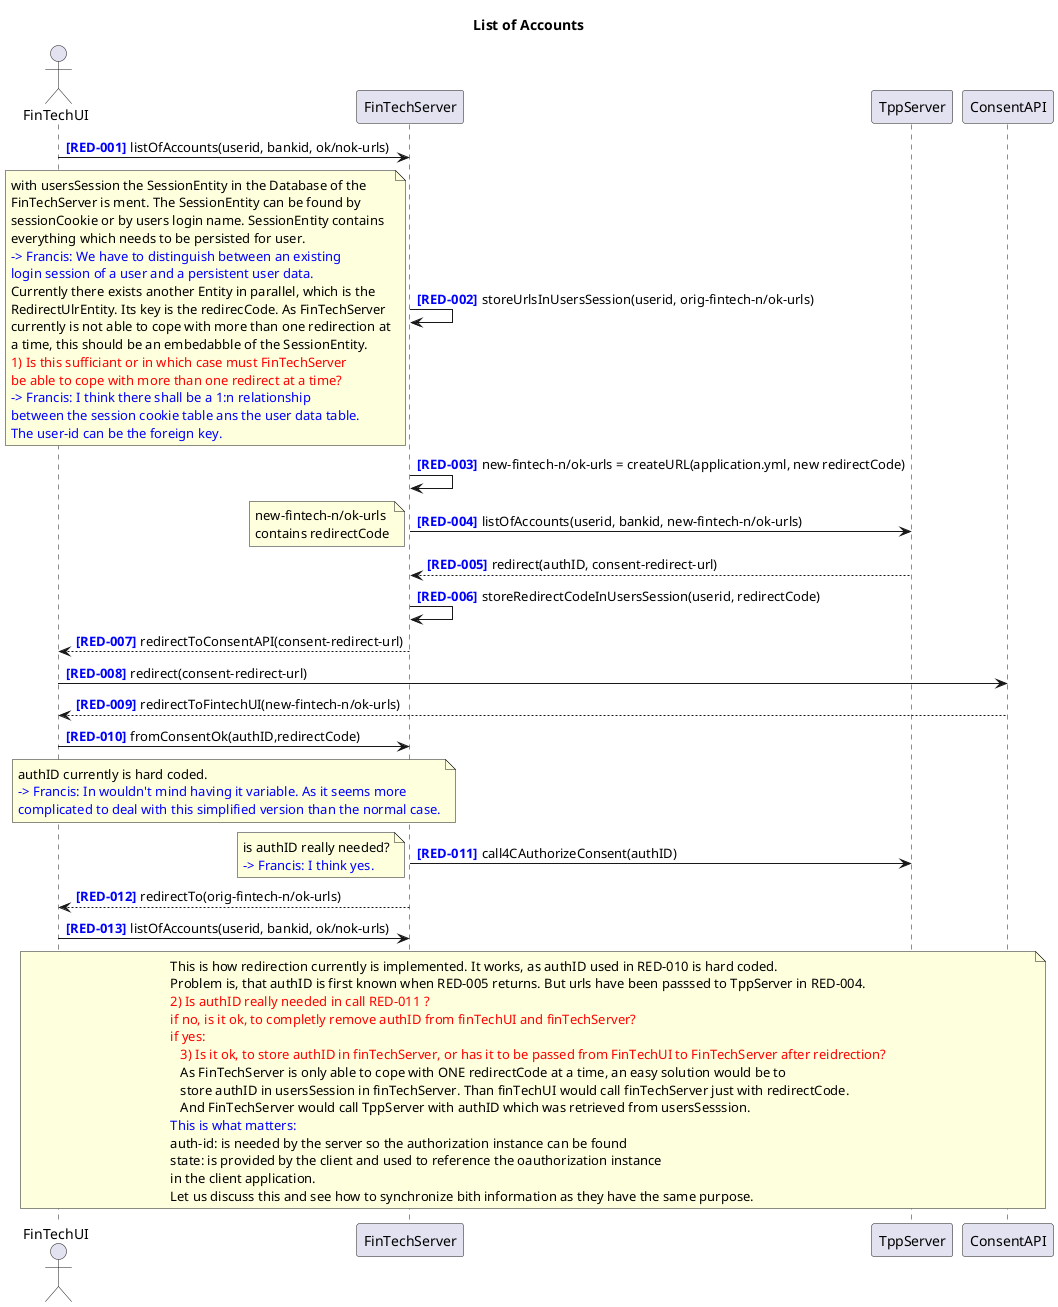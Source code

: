 @startuml
title "List of Accounts"
autonumber 1 1 "<b><color blue>[RED-000]</color></b>"
actor FinTechUI
FinTechUI -> FinTechServer : listOfAccounts(userid, bankid, ok/nok-urls)
FinTechServer -> FinTechServer : storeUrlsInUsersSession(userid, orig-fintech-n/ok-urls)
note left
with usersSession the SessionEntity in the Database of the
FinTechServer is ment. The SessionEntity can be found by
sessionCookie or by users login name. SessionEntity contains
everything which needs to be persisted for user.
<color blue>-> Francis: We have to distinguish between an existing 
<color blue>login session of a user and a persistent user data. 
Currently there exists another Entity in parallel, which is the
RedirectUlrEntity. Its key is the redirecCode. As FinTechServer
currently is not able to cope with more than one redirection at
a time, this should be an embedabble of the SessionEntity.
<color red>1) Is this sufficiant or in which case must FinTechServer
<color red>be able to cope with more than one redirect at a time?
<color blue>-> Francis: I think there shall be a 1:n relationship
<color blue>between the session cookie table ans the user data table.
<color blue>The user-id can be the foreign key.
end note
FinTechServer -> FinTechServer : new-fintech-n/ok-urls = createURL(application.yml, new redirectCode)
FinTechServer -> TppServer : listOfAccounts(userid, bankid, new-fintech-n/ok-urls)
note left
new-fintech-n/ok-urls
contains redirectCode
end note
FinTechServer <-- TppServer : redirect(authID, consent-redirect-url)
FinTechServer -> FinTechServer : storeRedirectCodeInUsersSession(userid, redirectCode)
FinTechUI <-- FinTechServer : redirectToConsentAPI(consent-redirect-url)
FinTechUI -> ConsentAPI : redirect(consent-redirect-url)
FinTechUI <-- ConsentAPI : redirectToFintechUI(new-fintech-n/ok-urls)
FinTechUI -> FinTechServer : fromConsentOk(authID,redirectCode)
note over FinTechUI, FinTechServer
authID currently is hard coded.
<color blue>-> Francis: In wouldn't mind having it variable. As it seems more 
<color blue>complicated to deal with this simplified version than the normal case.
end note
FinTechServer -> TppServer : call4CAuthorizeConsent(authID)
note left 
    is authID really needed?
    <color blue>-> Francis: I think yes.
end note
FinTechUI <-- FinTechServer : redirectTo(orig-fintech-n/ok-urls)
FinTechUI -> FinTechServer : listOfAccounts(userid, bankid, ok/nok-urls)
note over FinTechUI, ConsentAPI
This is how redirection currently is implemented. It works, as authID used in RED-010 is hard coded.
Problem is, that authID is first known when RED-005 returns. But urls have been passsed to TppServer in RED-004.
<color red>2) Is authID really needed in call RED-011 ?
<color red>if no, is it ok, to completly remove authID from finTechUI and finTechServer?
<color red>if yes:
<color red>   3) Is it ok, to store authID in finTechServer, or has it to be passed from FinTechUI to FinTechServer after reidrection?
   As FinTechServer is only able to cope with ONE redirectCode at a time, an easy solution would be to
   store authID in usersSession in finTechServer. Than finTechUI would call finTechServer just with redirectCode.
   And FinTechServer would call TppServer with authID which was retrieved from usersSesssion.
<color blue>This is what matters:
auth-id: is needed by the server so the authorization instance can be found
state: is provided by the client and used to reference the oauthorization instance 
in the client application.
Let us discuss this and see how to synchronize bith information as they have the same purpose.
end note
@enduml